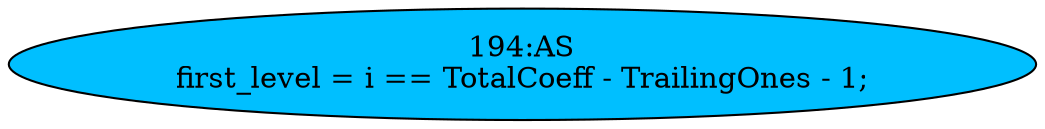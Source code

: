 strict digraph "" {
	node [label="\N"];
	"194:AS"	 [ast="<pyverilog.vparser.ast.Assign object at 0x7f418bac4890>",
		def_var="['first_level']",
		fillcolor=deepskyblue,
		label="194:AS
first_level = i == TotalCoeff - TrailingOnes - 1;",
		statements="[]",
		style=filled,
		typ=Assign,
		use_var="['i', 'TotalCoeff', 'TrailingOnes']"];
}
